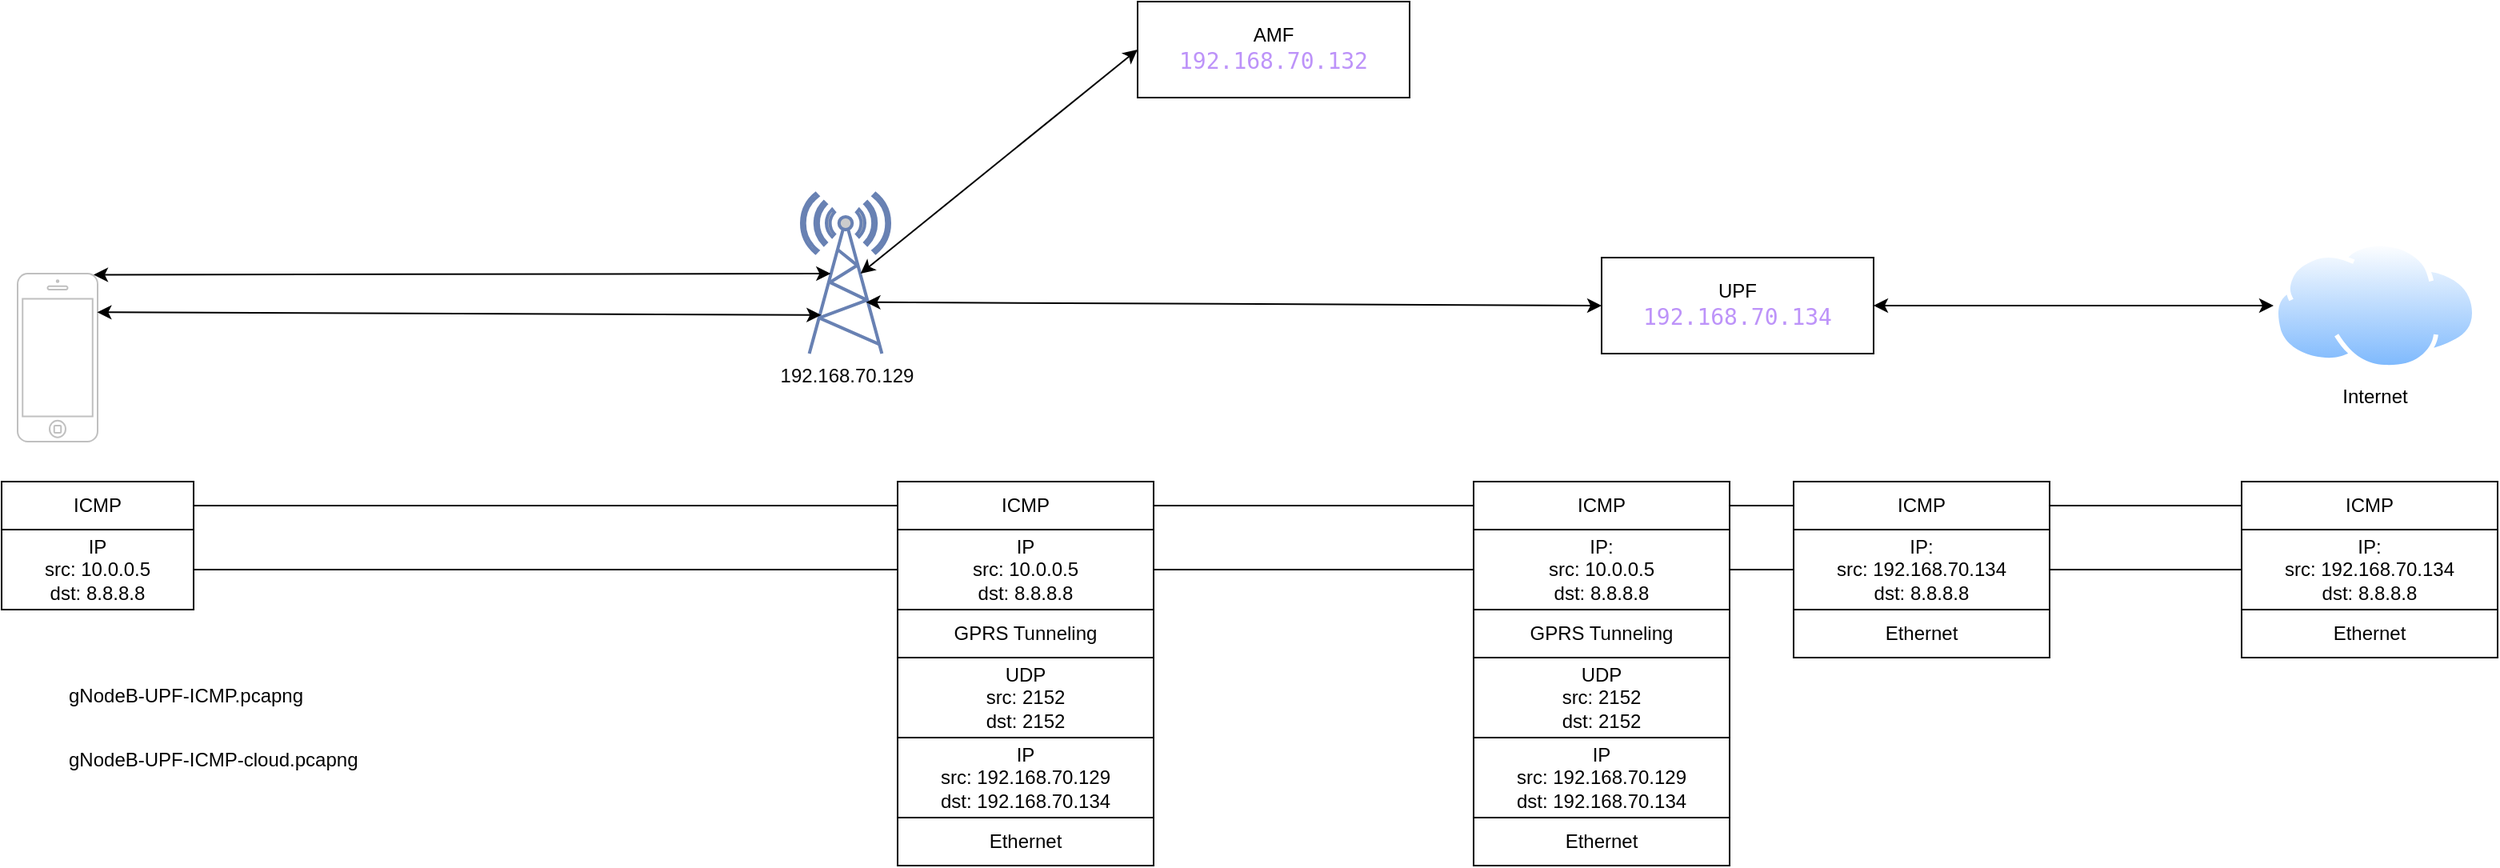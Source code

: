 <mxfile>
    <diagram id="HqBGhrfILNDv3vDqCCEF" name="Page-1">
        <mxGraphModel dx="1585" dy="904" grid="1" gridSize="10" guides="1" tooltips="1" connect="1" arrows="1" fold="1" page="1" pageScale="1" pageWidth="850" pageHeight="1100" math="0" shadow="0">
            <root>
                <mxCell id="0"/>
                <mxCell id="1" parent="0"/>
                <mxCell id="2" value="UPF&lt;br&gt;&lt;div style=&quot;color: rgb(248, 248, 242); font-family: &amp;quot;Droid Sans Mono&amp;quot;, &amp;quot;monospace&amp;quot;, monospace; font-size: 14px; line-height: 19px;&quot;&gt;&lt;span style=&quot;color: rgb(189, 147, 249);&quot;&gt;192.168.70.134&lt;/span&gt;&lt;/div&gt;" style="rounded=0;whiteSpace=wrap;html=1;" parent="1" vertex="1">
                    <mxGeometry x="1000" y="300" width="170" height="60" as="geometry"/>
                </mxCell>
                <mxCell id="3" value="AMF&lt;br&gt;&lt;div style=&quot;color: rgb(248, 248, 242); font-family: &amp;quot;Droid Sans Mono&amp;quot;, &amp;quot;monospace&amp;quot;, monospace; font-size: 14px; line-height: 19px;&quot;&gt;&lt;span style=&quot;color: rgb(189, 147, 249);&quot;&gt;192.168.70.132&lt;/span&gt;&lt;/div&gt;" style="rounded=0;whiteSpace=wrap;html=1;" parent="1" vertex="1">
                    <mxGeometry x="710" y="140" width="170" height="60" as="geometry"/>
                </mxCell>
                <mxCell id="4" value="Internet" style="aspect=fixed;perimeter=ellipsePerimeter;html=1;align=center;shadow=0;dashed=0;spacingTop=3;image;image=img/lib/active_directory/internet_cloud.svg;labelBackgroundColor=none;" parent="1" vertex="1">
                    <mxGeometry x="1420" y="290" width="126.99" height="80" as="geometry"/>
                </mxCell>
                <mxCell id="5" value="" style="endArrow=classic;startArrow=classic;html=1;entryX=0;entryY=0.5;entryDx=0;entryDy=0;exitX=1;exitY=0.5;exitDx=0;exitDy=0;" parent="1" source="2" target="4" edge="1">
                    <mxGeometry width="50" height="50" relative="1" as="geometry">
                        <mxPoint x="190" y="460" as="sourcePoint"/>
                        <mxPoint x="240" y="410" as="targetPoint"/>
                    </mxGeometry>
                </mxCell>
                <mxCell id="6" value="&lt;font color=&quot;#080808&quot;&gt;192.168.70.129&lt;/font&gt;" style="fontColor=#0066CC;verticalAlign=top;verticalLabelPosition=bottom;labelPosition=center;align=center;html=1;outlineConnect=0;fillColor=#CCCCCC;strokeColor=#6881B3;gradientColor=none;gradientDirection=north;strokeWidth=2;shape=mxgraph.networks.radio_tower;labelBackgroundColor=none;" parent="1" vertex="1">
                    <mxGeometry x="500" y="260" width="55" height="100" as="geometry"/>
                </mxCell>
                <mxCell id="7" value="" style="html=1;verticalLabelPosition=bottom;labelBackgroundColor=#ffffff;verticalAlign=top;shadow=0;dashed=0;strokeWidth=1;shape=mxgraph.ios7.misc.iphone;strokeColor=#c0c0c0;" parent="1" vertex="1">
                    <mxGeometry x="10" y="310" width="50" height="105" as="geometry"/>
                </mxCell>
                <mxCell id="8" value="" style="endArrow=classic;startArrow=classic;html=1;fontColor=#FFFFFF;entryX=0.33;entryY=0.5;entryDx=0;entryDy=0;entryPerimeter=0;exitX=0.95;exitY=0.007;exitDx=0;exitDy=0;exitPerimeter=0;" parent="1" source="7" target="6" edge="1">
                    <mxGeometry width="50" height="50" relative="1" as="geometry">
                        <mxPoint x="80" y="330" as="sourcePoint"/>
                        <mxPoint x="130" y="280" as="targetPoint"/>
                    </mxGeometry>
                </mxCell>
                <mxCell id="9" value="" style="endArrow=classic;startArrow=classic;html=1;fontColor=#FFFFFF;exitX=0.67;exitY=0.5;exitDx=0;exitDy=0;exitPerimeter=0;entryX=0;entryY=0.5;entryDx=0;entryDy=0;" parent="1" source="6" target="3" edge="1">
                    <mxGeometry width="50" height="50" relative="1" as="geometry">
                        <mxPoint x="260" y="340" as="sourcePoint"/>
                        <mxPoint x="310" y="290" as="targetPoint"/>
                    </mxGeometry>
                </mxCell>
                <mxCell id="10" value="" style="endArrow=classic;startArrow=classic;html=1;fontColor=#FFFFFF;exitX=0.994;exitY=0.23;exitDx=0;exitDy=0;exitPerimeter=0;entryX=0.221;entryY=0.759;entryDx=0;entryDy=0;entryPerimeter=0;" parent="1" source="7" target="6" edge="1">
                    <mxGeometry width="50" height="50" relative="1" as="geometry">
                        <mxPoint x="140" y="550" as="sourcePoint"/>
                        <mxPoint x="190" y="500" as="targetPoint"/>
                    </mxGeometry>
                </mxCell>
                <mxCell id="11" value="" style="endArrow=classic;startArrow=classic;html=1;fontColor=#FFFFFF;exitX=0.732;exitY=0.679;exitDx=0;exitDy=0;exitPerimeter=0;entryX=0;entryY=0.5;entryDx=0;entryDy=0;" parent="1" source="6" target="2" edge="1">
                    <mxGeometry width="50" height="50" relative="1" as="geometry">
                        <mxPoint x="230" y="470" as="sourcePoint"/>
                        <mxPoint x="280" y="420" as="targetPoint"/>
                    </mxGeometry>
                </mxCell>
                <mxCell id="32" value="IP: &lt;br&gt;src: 10.0.0.5&lt;br&gt;dst: 8.8.8.8" style="rounded=0;whiteSpace=wrap;html=1;labelBackgroundColor=none;fontColor=#030303;container=0;" parent="1" vertex="1">
                    <mxGeometry x="920" y="470" width="160" height="50" as="geometry"/>
                </mxCell>
                <mxCell id="33" value="ICMP" style="rounded=0;whiteSpace=wrap;html=1;labelBackgroundColor=none;fontColor=#030303;container=0;" parent="1" vertex="1">
                    <mxGeometry x="920" y="440" width="160" height="30" as="geometry"/>
                </mxCell>
                <mxCell id="34" value="GPRS Tunneling" style="rounded=0;whiteSpace=wrap;html=1;labelBackgroundColor=none;fontColor=#030303;container=0;" parent="1" vertex="1">
                    <mxGeometry x="920" y="520" width="160" height="30" as="geometry"/>
                </mxCell>
                <mxCell id="35" value="UDP&lt;br&gt;src: 2152&lt;br&gt;dst: 2152" style="rounded=0;whiteSpace=wrap;html=1;labelBackgroundColor=none;fontColor=#030303;container=0;" parent="1" vertex="1">
                    <mxGeometry x="920" y="550" width="160" height="50" as="geometry"/>
                </mxCell>
                <mxCell id="36" value="IP&lt;br&gt;src: 192.168.70.129&lt;br&gt;dst: 192.168.70.134" style="rounded=0;whiteSpace=wrap;html=1;labelBackgroundColor=none;fontColor=#030303;container=0;" parent="1" vertex="1">
                    <mxGeometry x="920" y="600" width="160" height="50" as="geometry"/>
                </mxCell>
                <mxCell id="37" value="Ethernet" style="rounded=0;whiteSpace=wrap;html=1;labelBackgroundColor=none;fontColor=#030303;container=0;" parent="1" vertex="1">
                    <mxGeometry x="920" y="650" width="160" height="30" as="geometry"/>
                </mxCell>
                <mxCell id="38" value="" style="group;fontColor=#030303;" parent="1" vertex="1" connectable="0">
                    <mxGeometry x="560" y="440" width="160" height="240" as="geometry"/>
                </mxCell>
                <mxCell id="15" value="IP&lt;br&gt;src: 10.0.0.5&lt;br&gt;dst: 8.8.8.8" style="rounded=0;whiteSpace=wrap;html=1;labelBackgroundColor=none;fontColor=#030303;container=0;" parent="38" vertex="1">
                    <mxGeometry y="30" width="160" height="50" as="geometry"/>
                </mxCell>
                <mxCell id="16" value="ICMP" style="rounded=0;whiteSpace=wrap;html=1;labelBackgroundColor=none;fontColor=#030303;container=0;" parent="38" vertex="1">
                    <mxGeometry width="160" height="30" as="geometry"/>
                </mxCell>
                <mxCell id="17" value="GPRS Tunneling" style="rounded=0;whiteSpace=wrap;html=1;labelBackgroundColor=none;fontColor=#030303;container=0;" parent="38" vertex="1">
                    <mxGeometry y="80" width="160" height="30" as="geometry"/>
                </mxCell>
                <mxCell id="18" value="UDP&lt;br&gt;src: 2152&lt;br&gt;dst: 2152" style="rounded=0;whiteSpace=wrap;html=1;labelBackgroundColor=none;fontColor=#030303;container=0;" parent="38" vertex="1">
                    <mxGeometry y="110" width="160" height="50" as="geometry"/>
                </mxCell>
                <mxCell id="19" value="IP&lt;br&gt;src: 192.168.70.129&lt;br&gt;dst: 192.168.70.134" style="rounded=0;whiteSpace=wrap;html=1;labelBackgroundColor=none;fontColor=#030303;container=0;" parent="38" vertex="1">
                    <mxGeometry y="160" width="160" height="50" as="geometry"/>
                </mxCell>
                <mxCell id="20" value="Ethernet" style="rounded=0;whiteSpace=wrap;html=1;labelBackgroundColor=none;fontColor=#030303;container=0;" parent="38" vertex="1">
                    <mxGeometry y="210" width="160" height="30" as="geometry"/>
                </mxCell>
                <mxCell id="40" value="" style="group;fontColor=#030303;" parent="1" vertex="1" connectable="0">
                    <mxGeometry y="440" width="120" height="80" as="geometry"/>
                </mxCell>
                <mxCell id="13" value="ICMP" style="rounded=0;whiteSpace=wrap;html=1;labelBackgroundColor=none;fontColor=#030303;" parent="40" vertex="1">
                    <mxGeometry width="120" height="30" as="geometry"/>
                </mxCell>
                <mxCell id="39" value="IP&lt;br&gt;src: 10.0.0.5&lt;br&gt;dst: 8.8.8.8" style="rounded=0;whiteSpace=wrap;html=1;labelBackgroundColor=none;fontColor=#030303;container=0;" parent="40" vertex="1">
                    <mxGeometry y="30" width="120" height="50" as="geometry"/>
                </mxCell>
                <mxCell id="41" value="" style="endArrow=none;html=1;fontColor=#030303;entryX=0;entryY=0.5;entryDx=0;entryDy=0;exitX=1;exitY=0.5;exitDx=0;exitDy=0;" parent="1" source="13" target="16" edge="1">
                    <mxGeometry width="50" height="50" relative="1" as="geometry">
                        <mxPoint x="660" y="570" as="sourcePoint"/>
                        <mxPoint x="710" y="520" as="targetPoint"/>
                    </mxGeometry>
                </mxCell>
                <mxCell id="43" style="edgeStyle=none;html=1;exitX=1;exitY=0.5;exitDx=0;exitDy=0;entryX=0;entryY=0.5;entryDx=0;entryDy=0;fontColor=#030303;endArrow=none;endFill=0;" parent="1" source="39" target="15" edge="1">
                    <mxGeometry relative="1" as="geometry"/>
                </mxCell>
                <mxCell id="44" value="" style="endArrow=none;html=1;fontColor=#030303;exitX=1;exitY=0.5;exitDx=0;exitDy=0;entryX=0;entryY=0.5;entryDx=0;entryDy=0;" parent="1" source="16" target="33" edge="1">
                    <mxGeometry width="50" height="50" relative="1" as="geometry">
                        <mxPoint x="770" y="440" as="sourcePoint"/>
                        <mxPoint x="820" y="390" as="targetPoint"/>
                    </mxGeometry>
                </mxCell>
                <mxCell id="45" value="" style="endArrow=none;html=1;fontColor=#030303;entryX=1;entryY=0.5;entryDx=0;entryDy=0;exitX=0;exitY=0.5;exitDx=0;exitDy=0;" parent="1" source="32" target="15" edge="1">
                    <mxGeometry width="50" height="50" relative="1" as="geometry">
                        <mxPoint x="270" y="620" as="sourcePoint"/>
                        <mxPoint x="320" y="570" as="targetPoint"/>
                    </mxGeometry>
                </mxCell>
                <mxCell id="48" value="" style="endArrow=none;html=1;fontColor=#030303;entryX=1;entryY=0.5;entryDx=0;entryDy=0;exitX=0;exitY=0.5;exitDx=0;exitDy=0;" parent="1" source="47" target="33" edge="1">
                    <mxGeometry width="50" height="50" relative="1" as="geometry">
                        <mxPoint x="1080" y="660" as="sourcePoint"/>
                        <mxPoint x="1130" y="610" as="targetPoint"/>
                    </mxGeometry>
                </mxCell>
                <mxCell id="49" value="" style="endArrow=none;html=1;fontColor=#030303;entryX=1;entryY=0.5;entryDx=0;entryDy=0;exitX=0;exitY=0.5;exitDx=0;exitDy=0;" parent="1" source="46" target="32" edge="1">
                    <mxGeometry width="50" height="50" relative="1" as="geometry">
                        <mxPoint x="1160" y="660" as="sourcePoint"/>
                        <mxPoint x="1210" y="610" as="targetPoint"/>
                    </mxGeometry>
                </mxCell>
                <mxCell id="51" value="" style="group;fontColor=#030303;" parent="1" vertex="1" connectable="0">
                    <mxGeometry x="1120" y="440" width="160" height="110" as="geometry"/>
                </mxCell>
                <mxCell id="46" value="IP: &lt;br&gt;src: 192.168.70.134&lt;br&gt;dst: 8.8.8.8" style="rounded=0;whiteSpace=wrap;html=1;labelBackgroundColor=none;fontColor=#030303;container=0;" parent="51" vertex="1">
                    <mxGeometry y="30" width="160" height="50" as="geometry"/>
                </mxCell>
                <mxCell id="47" value="ICMP" style="rounded=0;whiteSpace=wrap;html=1;labelBackgroundColor=none;fontColor=#030303;container=0;" parent="51" vertex="1">
                    <mxGeometry width="160" height="30" as="geometry"/>
                </mxCell>
                <mxCell id="50" value="Ethernet" style="rounded=0;whiteSpace=wrap;html=1;labelBackgroundColor=none;fontColor=#030303;container=0;" parent="51" vertex="1">
                    <mxGeometry y="80" width="160" height="30" as="geometry"/>
                </mxCell>
                <mxCell id="52" value="" style="group;fontColor=#030303;" parent="1" vertex="1" connectable="0">
                    <mxGeometry x="1400" y="440" width="160" height="110" as="geometry"/>
                </mxCell>
                <mxCell id="53" value="IP: &lt;br&gt;src: 192.168.70.134&lt;br&gt;dst: 8.8.8.8" style="rounded=0;whiteSpace=wrap;html=1;labelBackgroundColor=none;fontColor=#030303;container=0;" parent="52" vertex="1">
                    <mxGeometry y="30" width="160" height="50" as="geometry"/>
                </mxCell>
                <mxCell id="54" value="ICMP" style="rounded=0;whiteSpace=wrap;html=1;labelBackgroundColor=none;fontColor=#030303;container=0;" parent="52" vertex="1">
                    <mxGeometry width="160" height="30" as="geometry"/>
                </mxCell>
                <mxCell id="55" value="Ethernet" style="rounded=0;whiteSpace=wrap;html=1;labelBackgroundColor=none;fontColor=#030303;container=0;" parent="52" vertex="1">
                    <mxGeometry y="80" width="160" height="30" as="geometry"/>
                </mxCell>
                <mxCell id="56" value="" style="endArrow=none;html=1;fontColor=#030303;entryX=1;entryY=0.5;entryDx=0;entryDy=0;exitX=0;exitY=0.5;exitDx=0;exitDy=0;" parent="1" source="54" target="47" edge="1">
                    <mxGeometry width="50" height="50" relative="1" as="geometry">
                        <mxPoint x="1330" y="670" as="sourcePoint"/>
                        <mxPoint x="1380" y="620" as="targetPoint"/>
                    </mxGeometry>
                </mxCell>
                <mxCell id="57" value="" style="endArrow=none;html=1;fontColor=#030303;entryX=1;entryY=0.5;entryDx=0;entryDy=0;exitX=0;exitY=0.5;exitDx=0;exitDy=0;" parent="1" source="53" target="46" edge="1">
                    <mxGeometry width="50" height="50" relative="1" as="geometry">
                        <mxPoint x="1250" y="690" as="sourcePoint"/>
                        <mxPoint x="1300" y="640" as="targetPoint"/>
                    </mxGeometry>
                </mxCell>
                <UserObject label="gNodeB-UPF-ICMP-cloud.pcapng" link="../pcap/gNodeB-UPF-ICMP-cloud.pcapng" id="62">
                    <mxCell style="text;whiteSpace=wrap;html=1;fontColor=#030303;" parent="1" vertex="1">
                        <mxGeometry x="40" y="600" width="210" height="40" as="geometry"/>
                    </mxCell>
                </UserObject>
                <UserObject label="gNodeB-UPF-ICMP.pcapng" link="../pcap/gNodeB-UPF-ICMP.pcapng" id="64">
                    <mxCell style="text;whiteSpace=wrap;html=1;fontColor=#030303;" parent="1" vertex="1">
                        <mxGeometry x="40" y="560" width="180" height="40" as="geometry"/>
                    </mxCell>
                </UserObject>
            </root>
        </mxGraphModel>
    </diagram>
</mxfile>